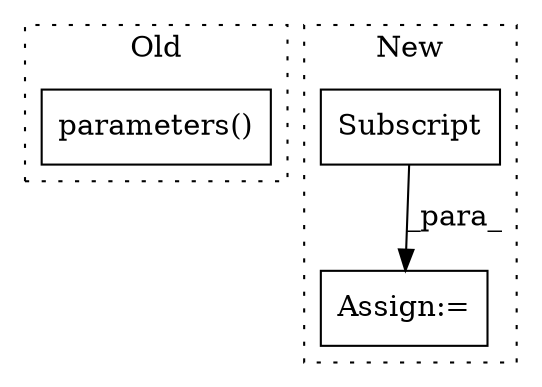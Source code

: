 digraph G {
subgraph cluster0 {
1 [label="parameters()" a="75" s="4320" l="17" shape="box"];
label = "Old";
style="dotted";
}
subgraph cluster1 {
2 [label="Subscript" a="63" s="8376,0" l="31,0" shape="box"];
3 [label="Assign:=" a="68" s="8373" l="3" shape="box"];
label = "New";
style="dotted";
}
2 -> 3 [label="_para_"];
}